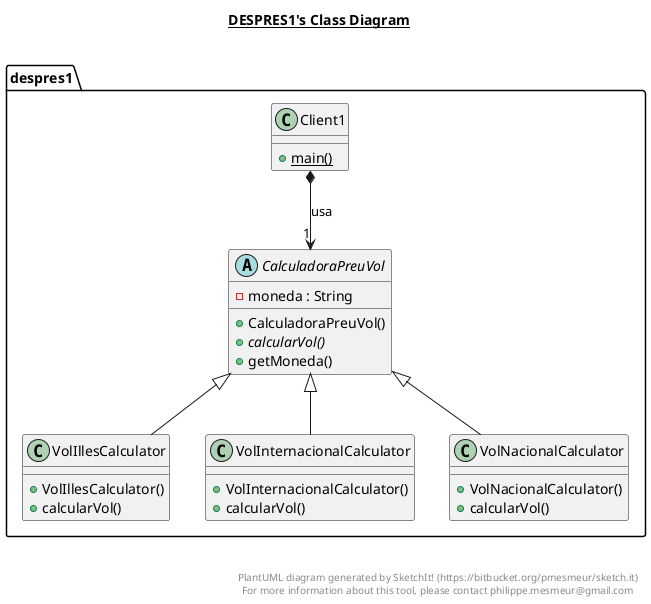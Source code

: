 @startuml

title __DESPRES1's Class Diagram__\n

  namespace despres1 {
    abstract class despres1.CalculadoraPreuVol {
        - moneda : String
        + CalculadoraPreuVol()
        {abstract} + calcularVol()
        + getMoneda()
    }
  }
  

  namespace despres1 {
    class despres1.Client1 {
        {static} + main()
    }
  }
  

  namespace despres1 {
    class despres1.VolIllesCalculator {
        + VolIllesCalculator()
        + calcularVol()
    }
  }
  

  namespace despres1 {
    class despres1.VolInternacionalCalculator {
        + VolInternacionalCalculator()
        + calcularVol()
    }
  }
  

  namespace despres1 {
    class despres1.VolNacionalCalculator {
        + VolNacionalCalculator()
        + calcularVol()
    }
  }
  

  despres1.VolIllesCalculator -up-|> despres1.CalculadoraPreuVol
  despres1.VolInternacionalCalculator -up-|> despres1.CalculadoraPreuVol
  despres1.VolNacionalCalculator -up-|> despres1.CalculadoraPreuVol
    despres1.Client1 *-->"1" despres1.CalculadoraPreuVol: usa

right footer


PlantUML diagram generated by SketchIt! (https://bitbucket.org/pmesmeur/sketch.it)
For more information about this tool, please contact philippe.mesmeur@gmail.com
endfooter

@enduml
